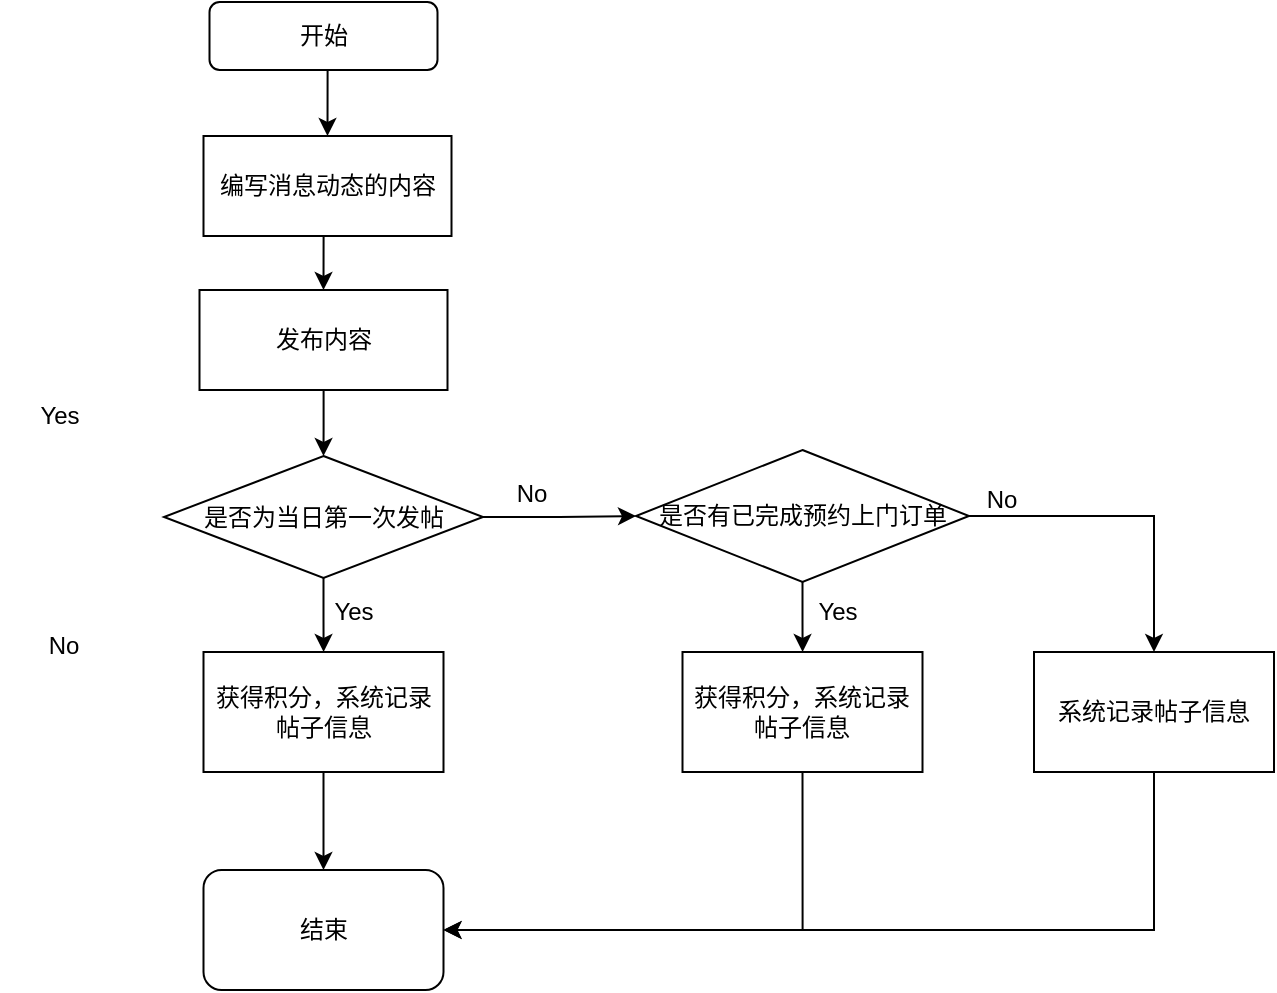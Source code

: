 <mxfile version="21.3.0" type="github">
  <diagram name="第 1 页" id="5XYA7nmcCtXstuk_ybjy">
    <mxGraphModel dx="1434" dy="764" grid="0" gridSize="10" guides="1" tooltips="1" connect="1" arrows="1" fold="1" page="1" pageScale="1" pageWidth="827" pageHeight="1169" math="0" shadow="0">
      <root>
        <mxCell id="0" />
        <mxCell id="1" parent="0" />
        <mxCell id="SGyuQIUH0r4uGiZ-omMa-24" style="edgeStyle=orthogonalEdgeStyle;rounded=0;orthogonalLoop=1;jettySize=auto;html=1;exitX=0.5;exitY=1;exitDx=0;exitDy=0;entryX=0.5;entryY=0;entryDx=0;entryDy=0;" edge="1" parent="1" source="SGyuQIUH0r4uGiZ-omMa-1" target="SGyuQIUH0r4uGiZ-omMa-2">
          <mxGeometry relative="1" as="geometry" />
        </mxCell>
        <mxCell id="SGyuQIUH0r4uGiZ-omMa-1" value="开始" style="rounded=1;whiteSpace=wrap;html=1;" vertex="1" parent="1">
          <mxGeometry x="168.75" y="78" width="114" height="34" as="geometry" />
        </mxCell>
        <mxCell id="SGyuQIUH0r4uGiZ-omMa-25" style="edgeStyle=orthogonalEdgeStyle;rounded=0;orthogonalLoop=1;jettySize=auto;html=1;exitX=0.5;exitY=1;exitDx=0;exitDy=0;entryX=0.5;entryY=0;entryDx=0;entryDy=0;" edge="1" parent="1" source="SGyuQIUH0r4uGiZ-omMa-2" target="SGyuQIUH0r4uGiZ-omMa-3">
          <mxGeometry relative="1" as="geometry" />
        </mxCell>
        <mxCell id="SGyuQIUH0r4uGiZ-omMa-2" value="编写消息动态的内容" style="rounded=0;whiteSpace=wrap;html=1;" vertex="1" parent="1">
          <mxGeometry x="165.75" y="145" width="124" height="50" as="geometry" />
        </mxCell>
        <mxCell id="SGyuQIUH0r4uGiZ-omMa-7" value="" style="edgeStyle=orthogonalEdgeStyle;rounded=0;orthogonalLoop=1;jettySize=auto;html=1;" edge="1" parent="1" source="SGyuQIUH0r4uGiZ-omMa-3" target="SGyuQIUH0r4uGiZ-omMa-6">
          <mxGeometry relative="1" as="geometry" />
        </mxCell>
        <mxCell id="SGyuQIUH0r4uGiZ-omMa-3" value="发布内容" style="rounded=0;whiteSpace=wrap;html=1;" vertex="1" parent="1">
          <mxGeometry x="163.75" y="222" width="124" height="50" as="geometry" />
        </mxCell>
        <mxCell id="SGyuQIUH0r4uGiZ-omMa-9" value="" style="edgeStyle=orthogonalEdgeStyle;rounded=0;orthogonalLoop=1;jettySize=auto;html=1;" edge="1" parent="1" source="SGyuQIUH0r4uGiZ-omMa-6" target="SGyuQIUH0r4uGiZ-omMa-8">
          <mxGeometry relative="1" as="geometry" />
        </mxCell>
        <mxCell id="SGyuQIUH0r4uGiZ-omMa-15" value="" style="edgeStyle=orthogonalEdgeStyle;rounded=0;orthogonalLoop=1;jettySize=auto;html=1;" edge="1" parent="1" source="SGyuQIUH0r4uGiZ-omMa-6" target="SGyuQIUH0r4uGiZ-omMa-14">
          <mxGeometry relative="1" as="geometry" />
        </mxCell>
        <mxCell id="SGyuQIUH0r4uGiZ-omMa-6" value="是否为当日第一次发帖" style="rhombus;whiteSpace=wrap;html=1;rounded=0;" vertex="1" parent="1">
          <mxGeometry x="146" y="305" width="159.5" height="61" as="geometry" />
        </mxCell>
        <mxCell id="SGyuQIUH0r4uGiZ-omMa-20" style="edgeStyle=orthogonalEdgeStyle;rounded=0;orthogonalLoop=1;jettySize=auto;html=1;exitX=0.5;exitY=1;exitDx=0;exitDy=0;entryX=0.5;entryY=0;entryDx=0;entryDy=0;" edge="1" parent="1" source="SGyuQIUH0r4uGiZ-omMa-8" target="SGyuQIUH0r4uGiZ-omMa-10">
          <mxGeometry relative="1" as="geometry" />
        </mxCell>
        <mxCell id="SGyuQIUH0r4uGiZ-omMa-8" value="获得积分，系统记录帖子信息" style="whiteSpace=wrap;html=1;rounded=0;" vertex="1" parent="1">
          <mxGeometry x="165.75" y="403" width="120" height="60" as="geometry" />
        </mxCell>
        <mxCell id="SGyuQIUH0r4uGiZ-omMa-10" value="结束" style="rounded=1;whiteSpace=wrap;html=1;" vertex="1" parent="1">
          <mxGeometry x="165.75" y="512" width="120" height="60" as="geometry" />
        </mxCell>
        <mxCell id="SGyuQIUH0r4uGiZ-omMa-17" value="" style="edgeStyle=orthogonalEdgeStyle;rounded=0;orthogonalLoop=1;jettySize=auto;html=1;" edge="1" parent="1" source="SGyuQIUH0r4uGiZ-omMa-14" target="SGyuQIUH0r4uGiZ-omMa-16">
          <mxGeometry relative="1" as="geometry" />
        </mxCell>
        <mxCell id="SGyuQIUH0r4uGiZ-omMa-19" style="edgeStyle=orthogonalEdgeStyle;rounded=0;orthogonalLoop=1;jettySize=auto;html=1;exitX=1;exitY=0.5;exitDx=0;exitDy=0;" edge="1" parent="1" source="SGyuQIUH0r4uGiZ-omMa-14" target="SGyuQIUH0r4uGiZ-omMa-18">
          <mxGeometry relative="1" as="geometry" />
        </mxCell>
        <mxCell id="SGyuQIUH0r4uGiZ-omMa-14" value="是否有已完成预约上门订单" style="rhombus;whiteSpace=wrap;html=1;rounded=0;" vertex="1" parent="1">
          <mxGeometry x="382" y="302" width="166.5" height="66" as="geometry" />
        </mxCell>
        <mxCell id="SGyuQIUH0r4uGiZ-omMa-21" style="edgeStyle=orthogonalEdgeStyle;rounded=0;orthogonalLoop=1;jettySize=auto;html=1;exitX=0.5;exitY=1;exitDx=0;exitDy=0;entryX=1;entryY=0.5;entryDx=0;entryDy=0;" edge="1" parent="1" source="SGyuQIUH0r4uGiZ-omMa-16" target="SGyuQIUH0r4uGiZ-omMa-10">
          <mxGeometry relative="1" as="geometry" />
        </mxCell>
        <mxCell id="SGyuQIUH0r4uGiZ-omMa-16" value="获得积分，系统记录帖子信息" style="whiteSpace=wrap;html=1;rounded=0;" vertex="1" parent="1">
          <mxGeometry x="405.25" y="403" width="120" height="60" as="geometry" />
        </mxCell>
        <mxCell id="SGyuQIUH0r4uGiZ-omMa-23" style="edgeStyle=orthogonalEdgeStyle;rounded=0;orthogonalLoop=1;jettySize=auto;html=1;exitX=0.5;exitY=1;exitDx=0;exitDy=0;entryX=1;entryY=0.5;entryDx=0;entryDy=0;" edge="1" parent="1" source="SGyuQIUH0r4uGiZ-omMa-18" target="SGyuQIUH0r4uGiZ-omMa-10">
          <mxGeometry relative="1" as="geometry" />
        </mxCell>
        <mxCell id="SGyuQIUH0r4uGiZ-omMa-18" value="系统记录帖子信息" style="whiteSpace=wrap;html=1;rounded=0;" vertex="1" parent="1">
          <mxGeometry x="581" y="403" width="120" height="60" as="geometry" />
        </mxCell>
        <mxCell id="SGyuQIUH0r4uGiZ-omMa-26" value="Yes" style="text;html=1;strokeColor=none;fillColor=none;align=center;verticalAlign=middle;whiteSpace=wrap;rounded=0;" vertex="1" parent="1">
          <mxGeometry x="64" y="270" width="60" height="30" as="geometry" />
        </mxCell>
        <mxCell id="SGyuQIUH0r4uGiZ-omMa-29" value="No" style="text;html=1;strokeColor=none;fillColor=none;align=center;verticalAlign=middle;whiteSpace=wrap;rounded=0;" vertex="1" parent="1">
          <mxGeometry x="66" y="385" width="60" height="30" as="geometry" />
        </mxCell>
        <mxCell id="SGyuQIUH0r4uGiZ-omMa-30" value="Yes" style="text;html=1;strokeColor=none;fillColor=none;align=center;verticalAlign=middle;whiteSpace=wrap;rounded=0;" vertex="1" parent="1">
          <mxGeometry x="211" y="368" width="60" height="30" as="geometry" />
        </mxCell>
        <mxCell id="SGyuQIUH0r4uGiZ-omMa-31" value="Yes" style="text;html=1;strokeColor=none;fillColor=none;align=center;verticalAlign=middle;whiteSpace=wrap;rounded=0;" vertex="1" parent="1">
          <mxGeometry x="453" y="368" width="60" height="30" as="geometry" />
        </mxCell>
        <mxCell id="SGyuQIUH0r4uGiZ-omMa-32" value="No" style="text;html=1;strokeColor=none;fillColor=none;align=center;verticalAlign=middle;whiteSpace=wrap;rounded=0;" vertex="1" parent="1">
          <mxGeometry x="535" y="312" width="60" height="30" as="geometry" />
        </mxCell>
        <mxCell id="SGyuQIUH0r4uGiZ-omMa-33" value="No" style="text;html=1;strokeColor=none;fillColor=none;align=center;verticalAlign=middle;whiteSpace=wrap;rounded=0;" vertex="1" parent="1">
          <mxGeometry x="300" y="309" width="60" height="30" as="geometry" />
        </mxCell>
      </root>
    </mxGraphModel>
  </diagram>
</mxfile>
